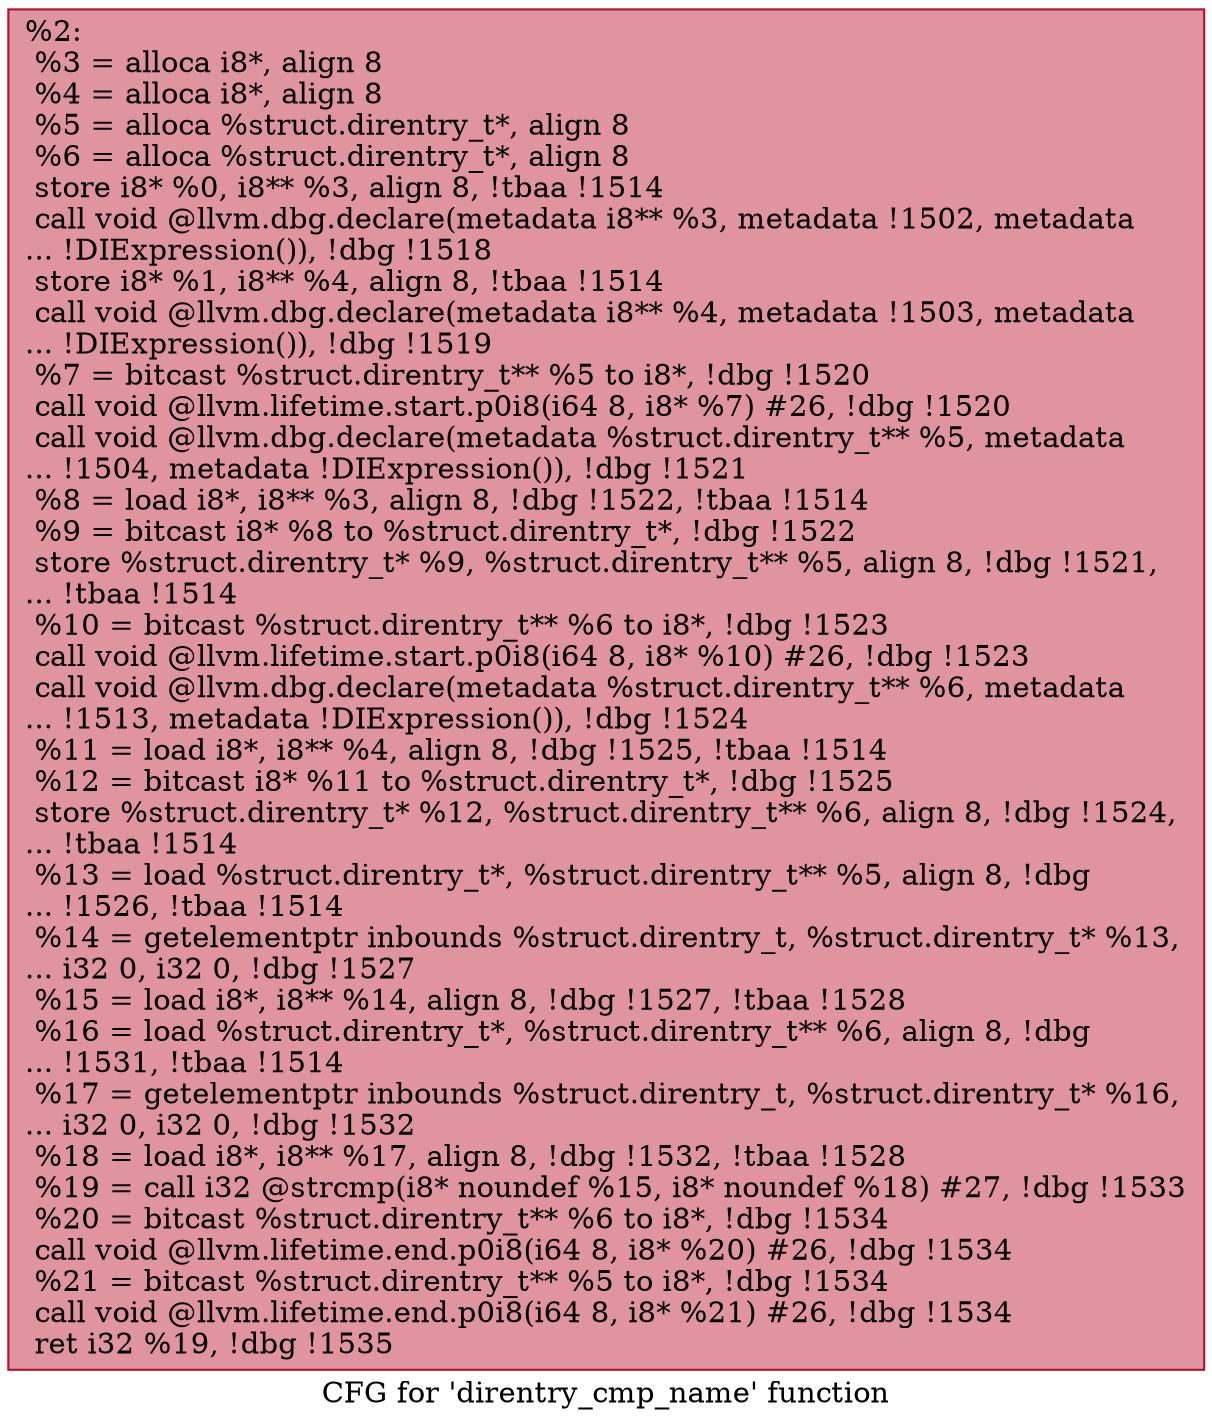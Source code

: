 digraph "CFG for 'direntry_cmp_name' function" {
	label="CFG for 'direntry_cmp_name' function";

	Node0x1622560 [shape=record,color="#b70d28ff", style=filled, fillcolor="#b70d2870",label="{%2:\l  %3 = alloca i8*, align 8\l  %4 = alloca i8*, align 8\l  %5 = alloca %struct.direntry_t*, align 8\l  %6 = alloca %struct.direntry_t*, align 8\l  store i8* %0, i8** %3, align 8, !tbaa !1514\l  call void @llvm.dbg.declare(metadata i8** %3, metadata !1502, metadata\l... !DIExpression()), !dbg !1518\l  store i8* %1, i8** %4, align 8, !tbaa !1514\l  call void @llvm.dbg.declare(metadata i8** %4, metadata !1503, metadata\l... !DIExpression()), !dbg !1519\l  %7 = bitcast %struct.direntry_t** %5 to i8*, !dbg !1520\l  call void @llvm.lifetime.start.p0i8(i64 8, i8* %7) #26, !dbg !1520\l  call void @llvm.dbg.declare(metadata %struct.direntry_t** %5, metadata\l... !1504, metadata !DIExpression()), !dbg !1521\l  %8 = load i8*, i8** %3, align 8, !dbg !1522, !tbaa !1514\l  %9 = bitcast i8* %8 to %struct.direntry_t*, !dbg !1522\l  store %struct.direntry_t* %9, %struct.direntry_t** %5, align 8, !dbg !1521,\l... !tbaa !1514\l  %10 = bitcast %struct.direntry_t** %6 to i8*, !dbg !1523\l  call void @llvm.lifetime.start.p0i8(i64 8, i8* %10) #26, !dbg !1523\l  call void @llvm.dbg.declare(metadata %struct.direntry_t** %6, metadata\l... !1513, metadata !DIExpression()), !dbg !1524\l  %11 = load i8*, i8** %4, align 8, !dbg !1525, !tbaa !1514\l  %12 = bitcast i8* %11 to %struct.direntry_t*, !dbg !1525\l  store %struct.direntry_t* %12, %struct.direntry_t** %6, align 8, !dbg !1524,\l... !tbaa !1514\l  %13 = load %struct.direntry_t*, %struct.direntry_t** %5, align 8, !dbg\l... !1526, !tbaa !1514\l  %14 = getelementptr inbounds %struct.direntry_t, %struct.direntry_t* %13,\l... i32 0, i32 0, !dbg !1527\l  %15 = load i8*, i8** %14, align 8, !dbg !1527, !tbaa !1528\l  %16 = load %struct.direntry_t*, %struct.direntry_t** %6, align 8, !dbg\l... !1531, !tbaa !1514\l  %17 = getelementptr inbounds %struct.direntry_t, %struct.direntry_t* %16,\l... i32 0, i32 0, !dbg !1532\l  %18 = load i8*, i8** %17, align 8, !dbg !1532, !tbaa !1528\l  %19 = call i32 @strcmp(i8* noundef %15, i8* noundef %18) #27, !dbg !1533\l  %20 = bitcast %struct.direntry_t** %6 to i8*, !dbg !1534\l  call void @llvm.lifetime.end.p0i8(i64 8, i8* %20) #26, !dbg !1534\l  %21 = bitcast %struct.direntry_t** %5 to i8*, !dbg !1534\l  call void @llvm.lifetime.end.p0i8(i64 8, i8* %21) #26, !dbg !1534\l  ret i32 %19, !dbg !1535\l}"];
}
